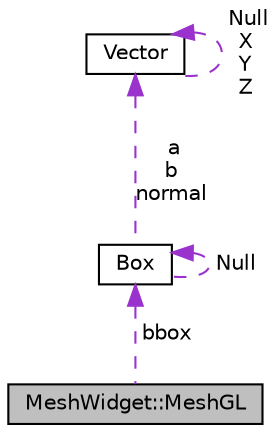 digraph "MeshWidget::MeshGL"
{
 // LATEX_PDF_SIZE
  edge [fontname="Helvetica",fontsize="10",labelfontname="Helvetica",labelfontsize="10"];
  node [fontname="Helvetica",fontsize="10",shape=record];
  Node1 [label="MeshWidget::MeshGL",height=0.2,width=0.4,color="black", fillcolor="grey75", style="filled", fontcolor="black",tooltip=" "];
  Node2 -> Node1 [dir="back",color="darkorchid3",fontsize="10",style="dashed",label=" bbox" ,fontname="Helvetica"];
  Node2 [label="Box",height=0.2,width=0.4,color="black", fillcolor="white", style="filled",URL="$class_box.html",tooltip="An axis aligned box."];
  Node3 -> Node2 [dir="back",color="darkorchid3",fontsize="10",style="dashed",label=" a\nb\nnormal" ,fontname="Helvetica"];
  Node3 [label="Vector",height=0.2,width=0.4,color="black", fillcolor="white", style="filled",URL="$class_vector.html",tooltip="Vectors in three dimensions."];
  Node3 -> Node3 [dir="back",color="darkorchid3",fontsize="10",style="dashed",label=" Null\nX\nY\nZ" ,fontname="Helvetica"];
  Node2 -> Node2 [dir="back",color="darkorchid3",fontsize="10",style="dashed",label=" Null" ,fontname="Helvetica"];
}
